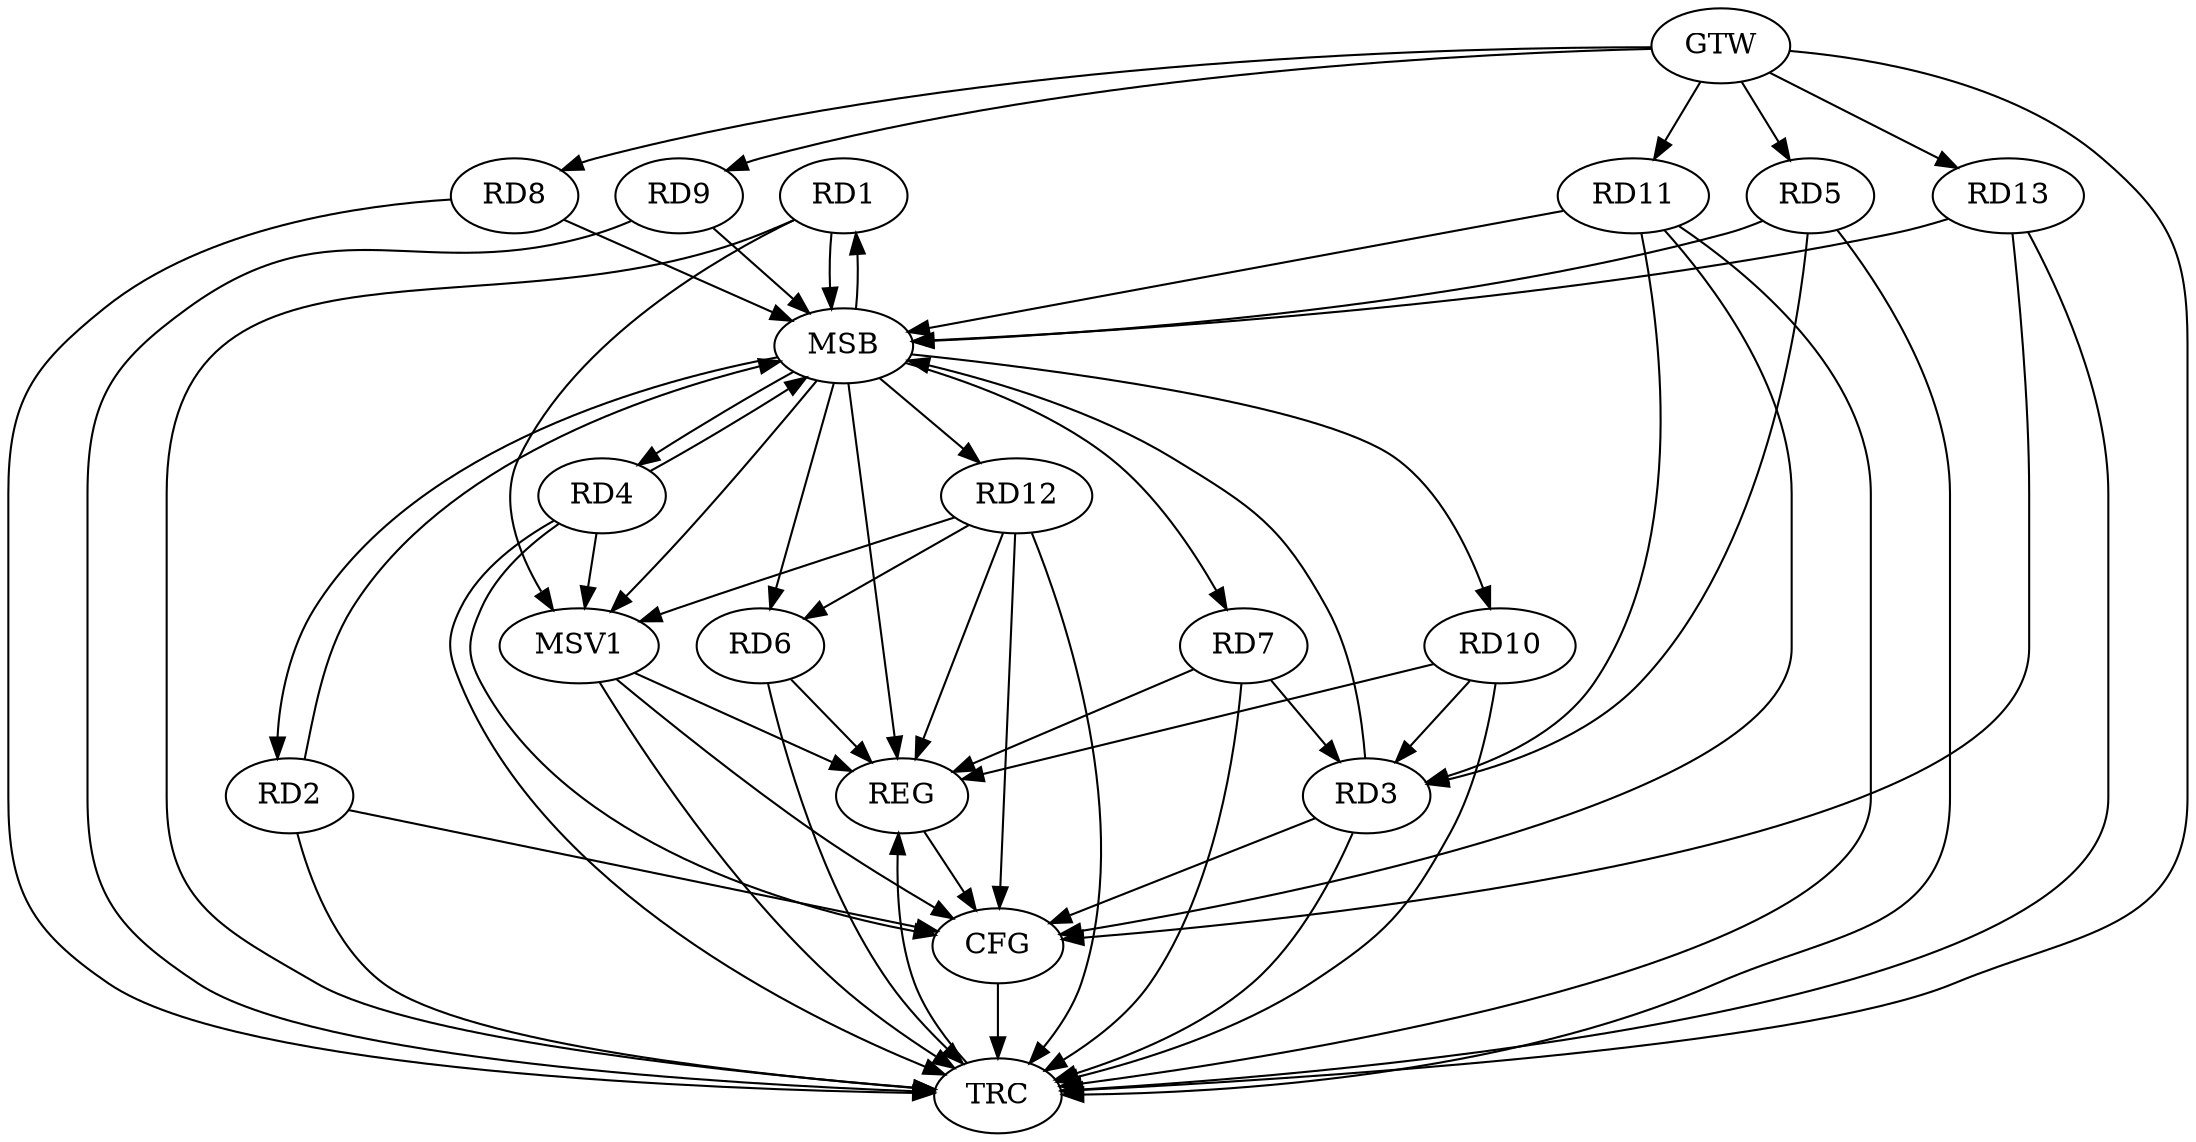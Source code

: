 strict digraph G {
  RD1 [ label="RD1" ];
  RD2 [ label="RD2" ];
  RD3 [ label="RD3" ];
  RD4 [ label="RD4" ];
  RD5 [ label="RD5" ];
  RD6 [ label="RD6" ];
  RD7 [ label="RD7" ];
  RD8 [ label="RD8" ];
  RD9 [ label="RD9" ];
  RD10 [ label="RD10" ];
  RD11 [ label="RD11" ];
  RD12 [ label="RD12" ];
  RD13 [ label="RD13" ];
  GTW [ label="GTW" ];
  REG [ label="REG" ];
  MSB [ label="MSB" ];
  CFG [ label="CFG" ];
  TRC [ label="TRC" ];
  MSV1 [ label="MSV1" ];
  RD12 -> RD6;
  GTW -> RD5;
  GTW -> RD8;
  GTW -> RD9;
  GTW -> RD11;
  GTW -> RD13;
  RD6 -> REG;
  RD7 -> REG;
  RD10 -> REG;
  RD12 -> REG;
  RD1 -> MSB;
  MSB -> RD10;
  MSB -> REG;
  RD2 -> MSB;
  MSB -> RD6;
  RD3 -> MSB;
  RD4 -> MSB;
  RD5 -> MSB;
  RD8 -> MSB;
  MSB -> RD7;
  MSB -> RD12;
  RD9 -> MSB;
  MSB -> RD2;
  RD11 -> MSB;
  MSB -> RD4;
  RD13 -> MSB;
  MSB -> RD1;
  RD11 -> CFG;
  RD3 -> CFG;
  RD13 -> CFG;
  RD4 -> CFG;
  RD2 -> CFG;
  RD12 -> CFG;
  REG -> CFG;
  RD1 -> TRC;
  RD2 -> TRC;
  RD3 -> TRC;
  RD4 -> TRC;
  RD5 -> TRC;
  RD6 -> TRC;
  RD7 -> TRC;
  RD8 -> TRC;
  RD9 -> TRC;
  RD10 -> TRC;
  RD11 -> TRC;
  RD12 -> TRC;
  RD13 -> TRC;
  GTW -> TRC;
  CFG -> TRC;
  TRC -> REG;
  RD7 -> RD3;
  RD5 -> RD3;
  RD11 -> RD3;
  RD10 -> RD3;
  RD12 -> MSV1;
  MSB -> MSV1;
  RD1 -> MSV1;
  RD4 -> MSV1;
  MSV1 -> REG;
  MSV1 -> TRC;
  MSV1 -> CFG;
}
